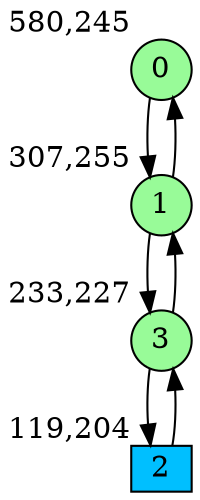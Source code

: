 digraph G {
graph [bgcolor=white]
node [shape=circle, style = filled, fillcolor=white,fixedsize=true, width=0.4, height=0.3 ]
0[xlabel="580,245", pos = "7.20313,0.15625!", fillcolor=palegreen ];
1[xlabel="307,255", pos = "2.9375,0!", fillcolor=palegreen ];
2[xlabel="119,204", pos = "0,0.796875!", fillcolor=deepskyblue, shape=box ];
3[xlabel="233,227", pos = "1.78125,0.4375!", fillcolor=palegreen ];
0->1 ;
1->0 ;
1->3 ;
2->3 ;
3->1 ;
3->2 ;
}
